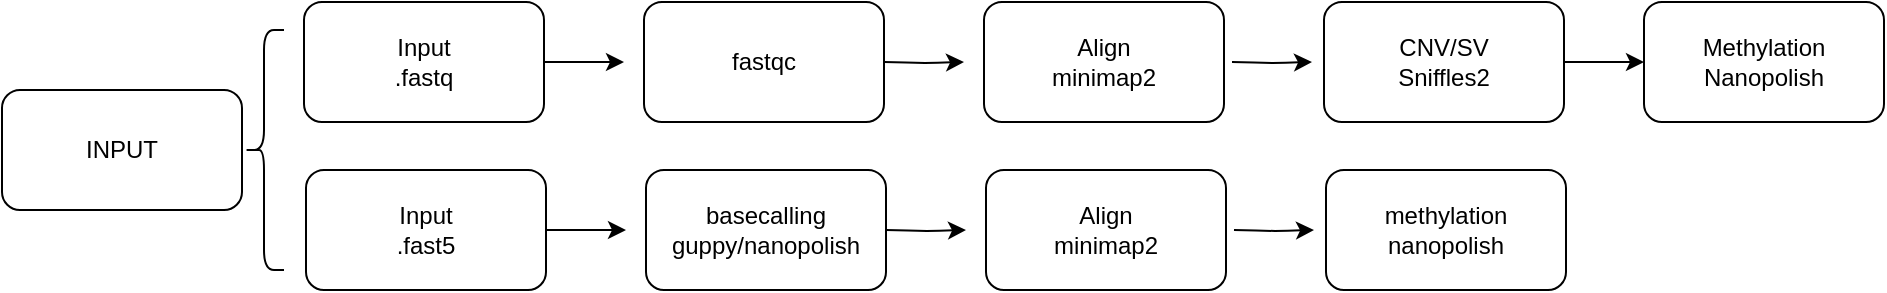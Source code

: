 <mxfile version="24.5.4" type="github">
  <diagram id="C5RBs43oDa-KdzZeNtuy" name="Page-1">
    <mxGraphModel dx="2121" dy="901" grid="1" gridSize="10" guides="1" tooltips="1" connect="1" arrows="1" fold="1" page="1" pageScale="1" pageWidth="827" pageHeight="1169" math="0" shadow="0">
      <root>
        <mxCell id="WIyWlLk6GJQsqaUBKTNV-0" />
        <mxCell id="WIyWlLk6GJQsqaUBKTNV-1" parent="WIyWlLk6GJQsqaUBKTNV-0" />
        <mxCell id="T_ZoQTTc3kzyoSvQndt8-2" value="" style="edgeStyle=orthogonalEdgeStyle;orthogonalLoop=1;jettySize=auto;html=1;" parent="WIyWlLk6GJQsqaUBKTNV-1" source="T_ZoQTTc3kzyoSvQndt8-0" edge="1">
          <mxGeometry relative="1" as="geometry">
            <mxPoint x="170" y="246" as="targetPoint" />
          </mxGeometry>
        </mxCell>
        <mxCell id="T_ZoQTTc3kzyoSvQndt8-0" value="Input&lt;div&gt;.fastq&lt;/div&gt;" style="rounded=1;whiteSpace=wrap;html=1;fillColor=none;" parent="WIyWlLk6GJQsqaUBKTNV-1" vertex="1">
          <mxGeometry x="10" y="216" width="120" height="60" as="geometry" />
        </mxCell>
        <mxCell id="T_ZoQTTc3kzyoSvQndt8-4" value="Align&lt;div&gt;minimap2&lt;/div&gt;" style="rounded=1;whiteSpace=wrap;html=1;fillColor=none;" parent="WIyWlLk6GJQsqaUBKTNV-1" vertex="1">
          <mxGeometry x="350" y="216" width="120" height="60" as="geometry" />
        </mxCell>
        <mxCell id="T_ZoQTTc3kzyoSvQndt8-8" value="" style="edgeStyle=orthogonalEdgeStyle;orthogonalLoop=1;jettySize=auto;html=1;" parent="WIyWlLk6GJQsqaUBKTNV-1" source="T_ZoQTTc3kzyoSvQndt8-5" target="T_ZoQTTc3kzyoSvQndt8-7" edge="1">
          <mxGeometry relative="1" as="geometry" />
        </mxCell>
        <mxCell id="T_ZoQTTc3kzyoSvQndt8-5" value="CNV/SV&lt;div&gt;Sniffles2&lt;/div&gt;" style="rounded=1;whiteSpace=wrap;html=1;fillColor=none;" parent="WIyWlLk6GJQsqaUBKTNV-1" vertex="1">
          <mxGeometry x="520" y="216" width="120" height="60" as="geometry" />
        </mxCell>
        <mxCell id="T_ZoQTTc3kzyoSvQndt8-7" value="Methylation&lt;div&gt;Nanopolish&lt;/div&gt;" style="whiteSpace=wrap;html=1;fillColor=none;rounded=1;" parent="WIyWlLk6GJQsqaUBKTNV-1" vertex="1">
          <mxGeometry x="680" y="216" width="120" height="60" as="geometry" />
        </mxCell>
        <mxCell id="T_ZoQTTc3kzyoSvQndt8-13" value="" style="edgeStyle=orthogonalEdgeStyle;orthogonalLoop=1;jettySize=auto;html=1;" parent="WIyWlLk6GJQsqaUBKTNV-1" edge="1">
          <mxGeometry relative="1" as="geometry">
            <mxPoint x="300" y="246" as="sourcePoint" />
            <mxPoint x="340" y="246" as="targetPoint" />
          </mxGeometry>
        </mxCell>
        <mxCell id="T_ZoQTTc3kzyoSvQndt8-15" value="" style="edgeStyle=orthogonalEdgeStyle;orthogonalLoop=1;jettySize=auto;html=1;" parent="WIyWlLk6GJQsqaUBKTNV-1" edge="1">
          <mxGeometry relative="1" as="geometry">
            <mxPoint x="474" y="246" as="sourcePoint" />
            <mxPoint x="514" y="246" as="targetPoint" />
          </mxGeometry>
        </mxCell>
        <mxCell id="uzs9F12Ixemkh-am3qnI-1" value="fastqc" style="rounded=1;whiteSpace=wrap;html=1;fillColor=none;" vertex="1" parent="WIyWlLk6GJQsqaUBKTNV-1">
          <mxGeometry x="180" y="216" width="120" height="60" as="geometry" />
        </mxCell>
        <mxCell id="uzs9F12Ixemkh-am3qnI-5" value="" style="edgeStyle=orthogonalEdgeStyle;orthogonalLoop=1;jettySize=auto;html=1;" edge="1" parent="WIyWlLk6GJQsqaUBKTNV-1" source="uzs9F12Ixemkh-am3qnI-6">
          <mxGeometry relative="1" as="geometry">
            <mxPoint x="171" y="330" as="targetPoint" />
          </mxGeometry>
        </mxCell>
        <mxCell id="uzs9F12Ixemkh-am3qnI-6" value="Input&lt;div&gt;.fast5&lt;/div&gt;" style="rounded=1;whiteSpace=wrap;html=1;fillColor=none;" vertex="1" parent="WIyWlLk6GJQsqaUBKTNV-1">
          <mxGeometry x="11" y="300" width="120" height="60" as="geometry" />
        </mxCell>
        <mxCell id="uzs9F12Ixemkh-am3qnI-7" value="Align&lt;div&gt;minimap2&lt;/div&gt;" style="rounded=1;whiteSpace=wrap;html=1;fillColor=none;" vertex="1" parent="WIyWlLk6GJQsqaUBKTNV-1">
          <mxGeometry x="351" y="300" width="120" height="60" as="geometry" />
        </mxCell>
        <mxCell id="uzs9F12Ixemkh-am3qnI-9" value="methylation&lt;div&gt;nanopolish&lt;/div&gt;" style="rounded=1;whiteSpace=wrap;html=1;fillColor=none;" vertex="1" parent="WIyWlLk6GJQsqaUBKTNV-1">
          <mxGeometry x="521" y="300" width="120" height="60" as="geometry" />
        </mxCell>
        <mxCell id="uzs9F12Ixemkh-am3qnI-11" value="" style="edgeStyle=orthogonalEdgeStyle;orthogonalLoop=1;jettySize=auto;html=1;" edge="1" parent="WIyWlLk6GJQsqaUBKTNV-1">
          <mxGeometry relative="1" as="geometry">
            <mxPoint x="301" y="330" as="sourcePoint" />
            <mxPoint x="341" y="330" as="targetPoint" />
          </mxGeometry>
        </mxCell>
        <mxCell id="uzs9F12Ixemkh-am3qnI-12" value="" style="edgeStyle=orthogonalEdgeStyle;orthogonalLoop=1;jettySize=auto;html=1;" edge="1" parent="WIyWlLk6GJQsqaUBKTNV-1">
          <mxGeometry relative="1" as="geometry">
            <mxPoint x="475" y="330" as="sourcePoint" />
            <mxPoint x="515" y="330" as="targetPoint" />
          </mxGeometry>
        </mxCell>
        <mxCell id="uzs9F12Ixemkh-am3qnI-13" value="basecalling&lt;div&gt;guppy/nanopolish&lt;/div&gt;" style="rounded=1;whiteSpace=wrap;html=1;fillColor=none;" vertex="1" parent="WIyWlLk6GJQsqaUBKTNV-1">
          <mxGeometry x="181" y="300" width="120" height="60" as="geometry" />
        </mxCell>
        <mxCell id="uzs9F12Ixemkh-am3qnI-14" value="INPUT" style="rounded=1;whiteSpace=wrap;html=1;fillColor=none;" vertex="1" parent="WIyWlLk6GJQsqaUBKTNV-1">
          <mxGeometry x="-141" y="260" width="120" height="60" as="geometry" />
        </mxCell>
        <mxCell id="uzs9F12Ixemkh-am3qnI-15" value="" style="shape=curlyBracket;whiteSpace=wrap;html=1;rounded=1;labelPosition=left;verticalLabelPosition=middle;align=right;verticalAlign=middle;" vertex="1" parent="WIyWlLk6GJQsqaUBKTNV-1">
          <mxGeometry x="-20" y="230" width="20" height="120" as="geometry" />
        </mxCell>
      </root>
    </mxGraphModel>
  </diagram>
</mxfile>

